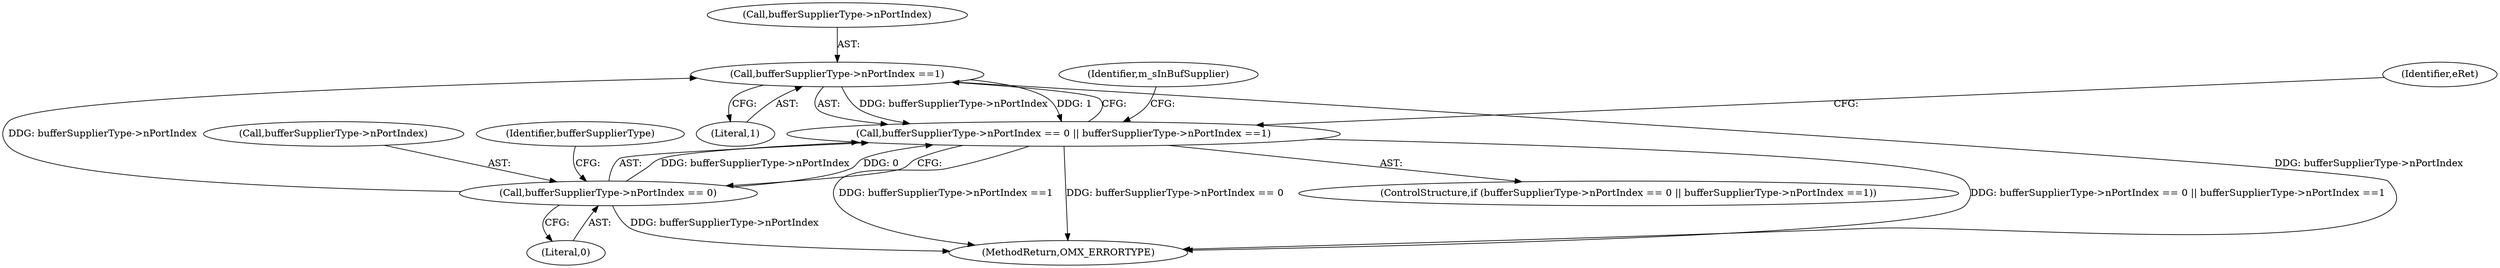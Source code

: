 digraph "0_Android_560ccdb509a7b86186fac0fce1b25bd9a3e6a6e8_7@pointer" {
"1001843" [label="(Call,bufferSupplierType->nPortIndex ==1)"];
"1001838" [label="(Call,bufferSupplierType->nPortIndex == 0)"];
"1001837" [label="(Call,bufferSupplierType->nPortIndex == 0 || bufferSupplierType->nPortIndex ==1)"];
"1001836" [label="(ControlStructure,if (bufferSupplierType->nPortIndex == 0 || bufferSupplierType->nPortIndex ==1))"];
"1001850" [label="(Identifier,m_sInBufSupplier)"];
"1001845" [label="(Identifier,bufferSupplierType)"];
"1001842" [label="(Literal,0)"];
"1001844" [label="(Call,bufferSupplierType->nPortIndex)"];
"1001857" [label="(Identifier,eRet)"];
"1001843" [label="(Call,bufferSupplierType->nPortIndex ==1)"];
"1001847" [label="(Literal,1)"];
"1002913" [label="(MethodReturn,OMX_ERRORTYPE)"];
"1001839" [label="(Call,bufferSupplierType->nPortIndex)"];
"1001838" [label="(Call,bufferSupplierType->nPortIndex == 0)"];
"1001837" [label="(Call,bufferSupplierType->nPortIndex == 0 || bufferSupplierType->nPortIndex ==1)"];
"1001843" -> "1001837"  [label="AST: "];
"1001843" -> "1001847"  [label="CFG: "];
"1001844" -> "1001843"  [label="AST: "];
"1001847" -> "1001843"  [label="AST: "];
"1001837" -> "1001843"  [label="CFG: "];
"1001843" -> "1002913"  [label="DDG: bufferSupplierType->nPortIndex"];
"1001843" -> "1001837"  [label="DDG: bufferSupplierType->nPortIndex"];
"1001843" -> "1001837"  [label="DDG: 1"];
"1001838" -> "1001843"  [label="DDG: bufferSupplierType->nPortIndex"];
"1001838" -> "1001837"  [label="AST: "];
"1001838" -> "1001842"  [label="CFG: "];
"1001839" -> "1001838"  [label="AST: "];
"1001842" -> "1001838"  [label="AST: "];
"1001845" -> "1001838"  [label="CFG: "];
"1001837" -> "1001838"  [label="CFG: "];
"1001838" -> "1002913"  [label="DDG: bufferSupplierType->nPortIndex"];
"1001838" -> "1001837"  [label="DDG: bufferSupplierType->nPortIndex"];
"1001838" -> "1001837"  [label="DDG: 0"];
"1001837" -> "1001836"  [label="AST: "];
"1001850" -> "1001837"  [label="CFG: "];
"1001857" -> "1001837"  [label="CFG: "];
"1001837" -> "1002913"  [label="DDG: bufferSupplierType->nPortIndex ==1"];
"1001837" -> "1002913"  [label="DDG: bufferSupplierType->nPortIndex == 0"];
"1001837" -> "1002913"  [label="DDG: bufferSupplierType->nPortIndex == 0 || bufferSupplierType->nPortIndex ==1"];
}
